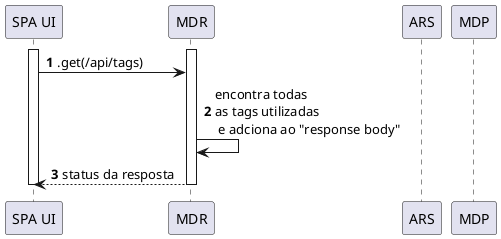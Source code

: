 @startuml
autonumber
'hide footbox

participant "SPA UI" as ui
participant "MDR" as mdr
participant "ARS" as ars
participant "MDP" as mdp

activate ui
activate mdr
ui->mdr: .get(/api/tags)
mdr->mdr: encontra todas \nas tags utilizadas\n e adciona ao "response body"
mdr-->ui: status da resposta
deactivate ui
deactivate mdr
@enduml
